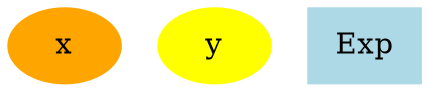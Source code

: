 digraph g{
1 [label="x", color=orange, style=filled]
2 [label="y", color=yellow, style=filled]
3 [label="Exp", color=lightblue, style=filled, shape=box]
}
